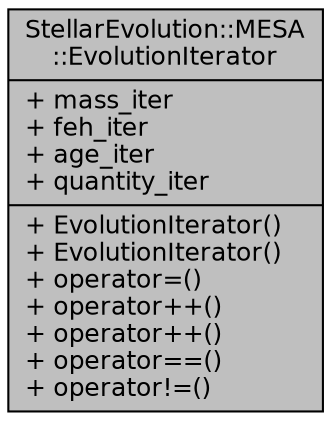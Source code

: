 digraph "StellarEvolution::MESA::EvolutionIterator"
{
 // INTERACTIVE_SVG=YES
  edge [fontname="Helvetica",fontsize="12",labelfontname="Helvetica",labelfontsize="12"];
  node [fontname="Helvetica",fontsize="12",shape=record];
  Node1 [label="{StellarEvolution::MESA\l::EvolutionIterator\n|+ mass_iter\l+ feh_iter\l+ age_iter\l+ quantity_iter\l|+ EvolutionIterator()\l+ EvolutionIterator()\l+ operator=()\l+ operator++()\l+ operator++()\l+ operator==()\l+ operator!=()\l}",height=0.2,width=0.4,color="black", fillcolor="grey75", style="filled", fontcolor="black"];
}

